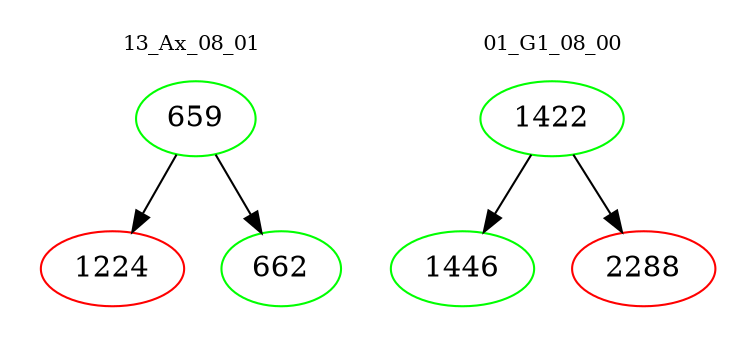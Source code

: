 digraph{
subgraph cluster_0 {
color = white
label = "13_Ax_08_01";
fontsize=10;
T0_659 [label="659", color="green"]
T0_659 -> T0_1224 [color="black"]
T0_1224 [label="1224", color="red"]
T0_659 -> T0_662 [color="black"]
T0_662 [label="662", color="green"]
}
subgraph cluster_1 {
color = white
label = "01_G1_08_00";
fontsize=10;
T1_1422 [label="1422", color="green"]
T1_1422 -> T1_1446 [color="black"]
T1_1446 [label="1446", color="green"]
T1_1422 -> T1_2288 [color="black"]
T1_2288 [label="2288", color="red"]
}
}

